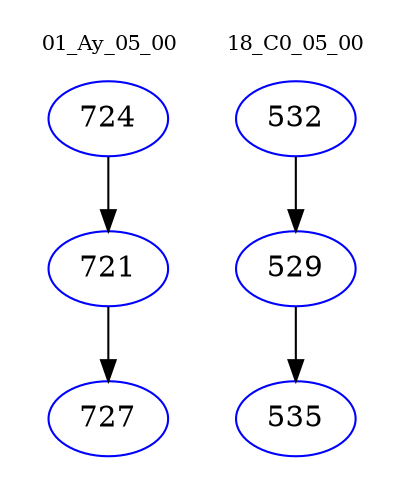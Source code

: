 digraph{
subgraph cluster_0 {
color = white
label = "01_Ay_05_00";
fontsize=10;
T0_724 [label="724", color="blue"]
T0_724 -> T0_721 [color="black"]
T0_721 [label="721", color="blue"]
T0_721 -> T0_727 [color="black"]
T0_727 [label="727", color="blue"]
}
subgraph cluster_1 {
color = white
label = "18_C0_05_00";
fontsize=10;
T1_532 [label="532", color="blue"]
T1_532 -> T1_529 [color="black"]
T1_529 [label="529", color="blue"]
T1_529 -> T1_535 [color="black"]
T1_535 [label="535", color="blue"]
}
}

